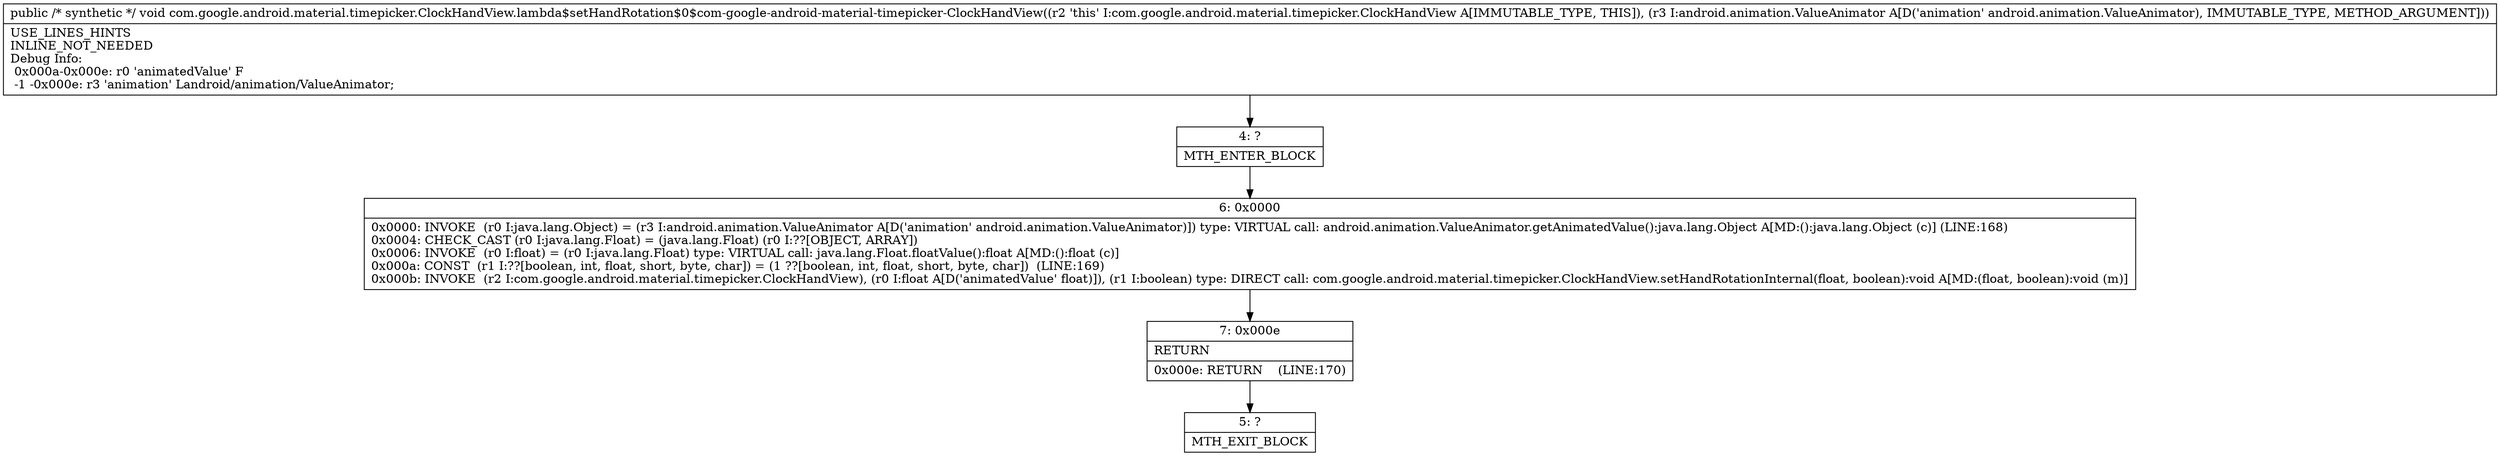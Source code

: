 digraph "CFG forcom.google.android.material.timepicker.ClockHandView.lambda$setHandRotation$0$com\-google\-android\-material\-timepicker\-ClockHandView(Landroid\/animation\/ValueAnimator;)V" {
Node_4 [shape=record,label="{4\:\ ?|MTH_ENTER_BLOCK\l}"];
Node_6 [shape=record,label="{6\:\ 0x0000|0x0000: INVOKE  (r0 I:java.lang.Object) = (r3 I:android.animation.ValueAnimator A[D('animation' android.animation.ValueAnimator)]) type: VIRTUAL call: android.animation.ValueAnimator.getAnimatedValue():java.lang.Object A[MD:():java.lang.Object (c)] (LINE:168)\l0x0004: CHECK_CAST (r0 I:java.lang.Float) = (java.lang.Float) (r0 I:??[OBJECT, ARRAY]) \l0x0006: INVOKE  (r0 I:float) = (r0 I:java.lang.Float) type: VIRTUAL call: java.lang.Float.floatValue():float A[MD:():float (c)]\l0x000a: CONST  (r1 I:??[boolean, int, float, short, byte, char]) = (1 ??[boolean, int, float, short, byte, char])  (LINE:169)\l0x000b: INVOKE  (r2 I:com.google.android.material.timepicker.ClockHandView), (r0 I:float A[D('animatedValue' float)]), (r1 I:boolean) type: DIRECT call: com.google.android.material.timepicker.ClockHandView.setHandRotationInternal(float, boolean):void A[MD:(float, boolean):void (m)]\l}"];
Node_7 [shape=record,label="{7\:\ 0x000e|RETURN\l|0x000e: RETURN    (LINE:170)\l}"];
Node_5 [shape=record,label="{5\:\ ?|MTH_EXIT_BLOCK\l}"];
MethodNode[shape=record,label="{public \/* synthetic *\/ void com.google.android.material.timepicker.ClockHandView.lambda$setHandRotation$0$com\-google\-android\-material\-timepicker\-ClockHandView((r2 'this' I:com.google.android.material.timepicker.ClockHandView A[IMMUTABLE_TYPE, THIS]), (r3 I:android.animation.ValueAnimator A[D('animation' android.animation.ValueAnimator), IMMUTABLE_TYPE, METHOD_ARGUMENT]))  | USE_LINES_HINTS\lINLINE_NOT_NEEDED\lDebug Info:\l  0x000a\-0x000e: r0 'animatedValue' F\l  \-1 \-0x000e: r3 'animation' Landroid\/animation\/ValueAnimator;\l}"];
MethodNode -> Node_4;Node_4 -> Node_6;
Node_6 -> Node_7;
Node_7 -> Node_5;
}

